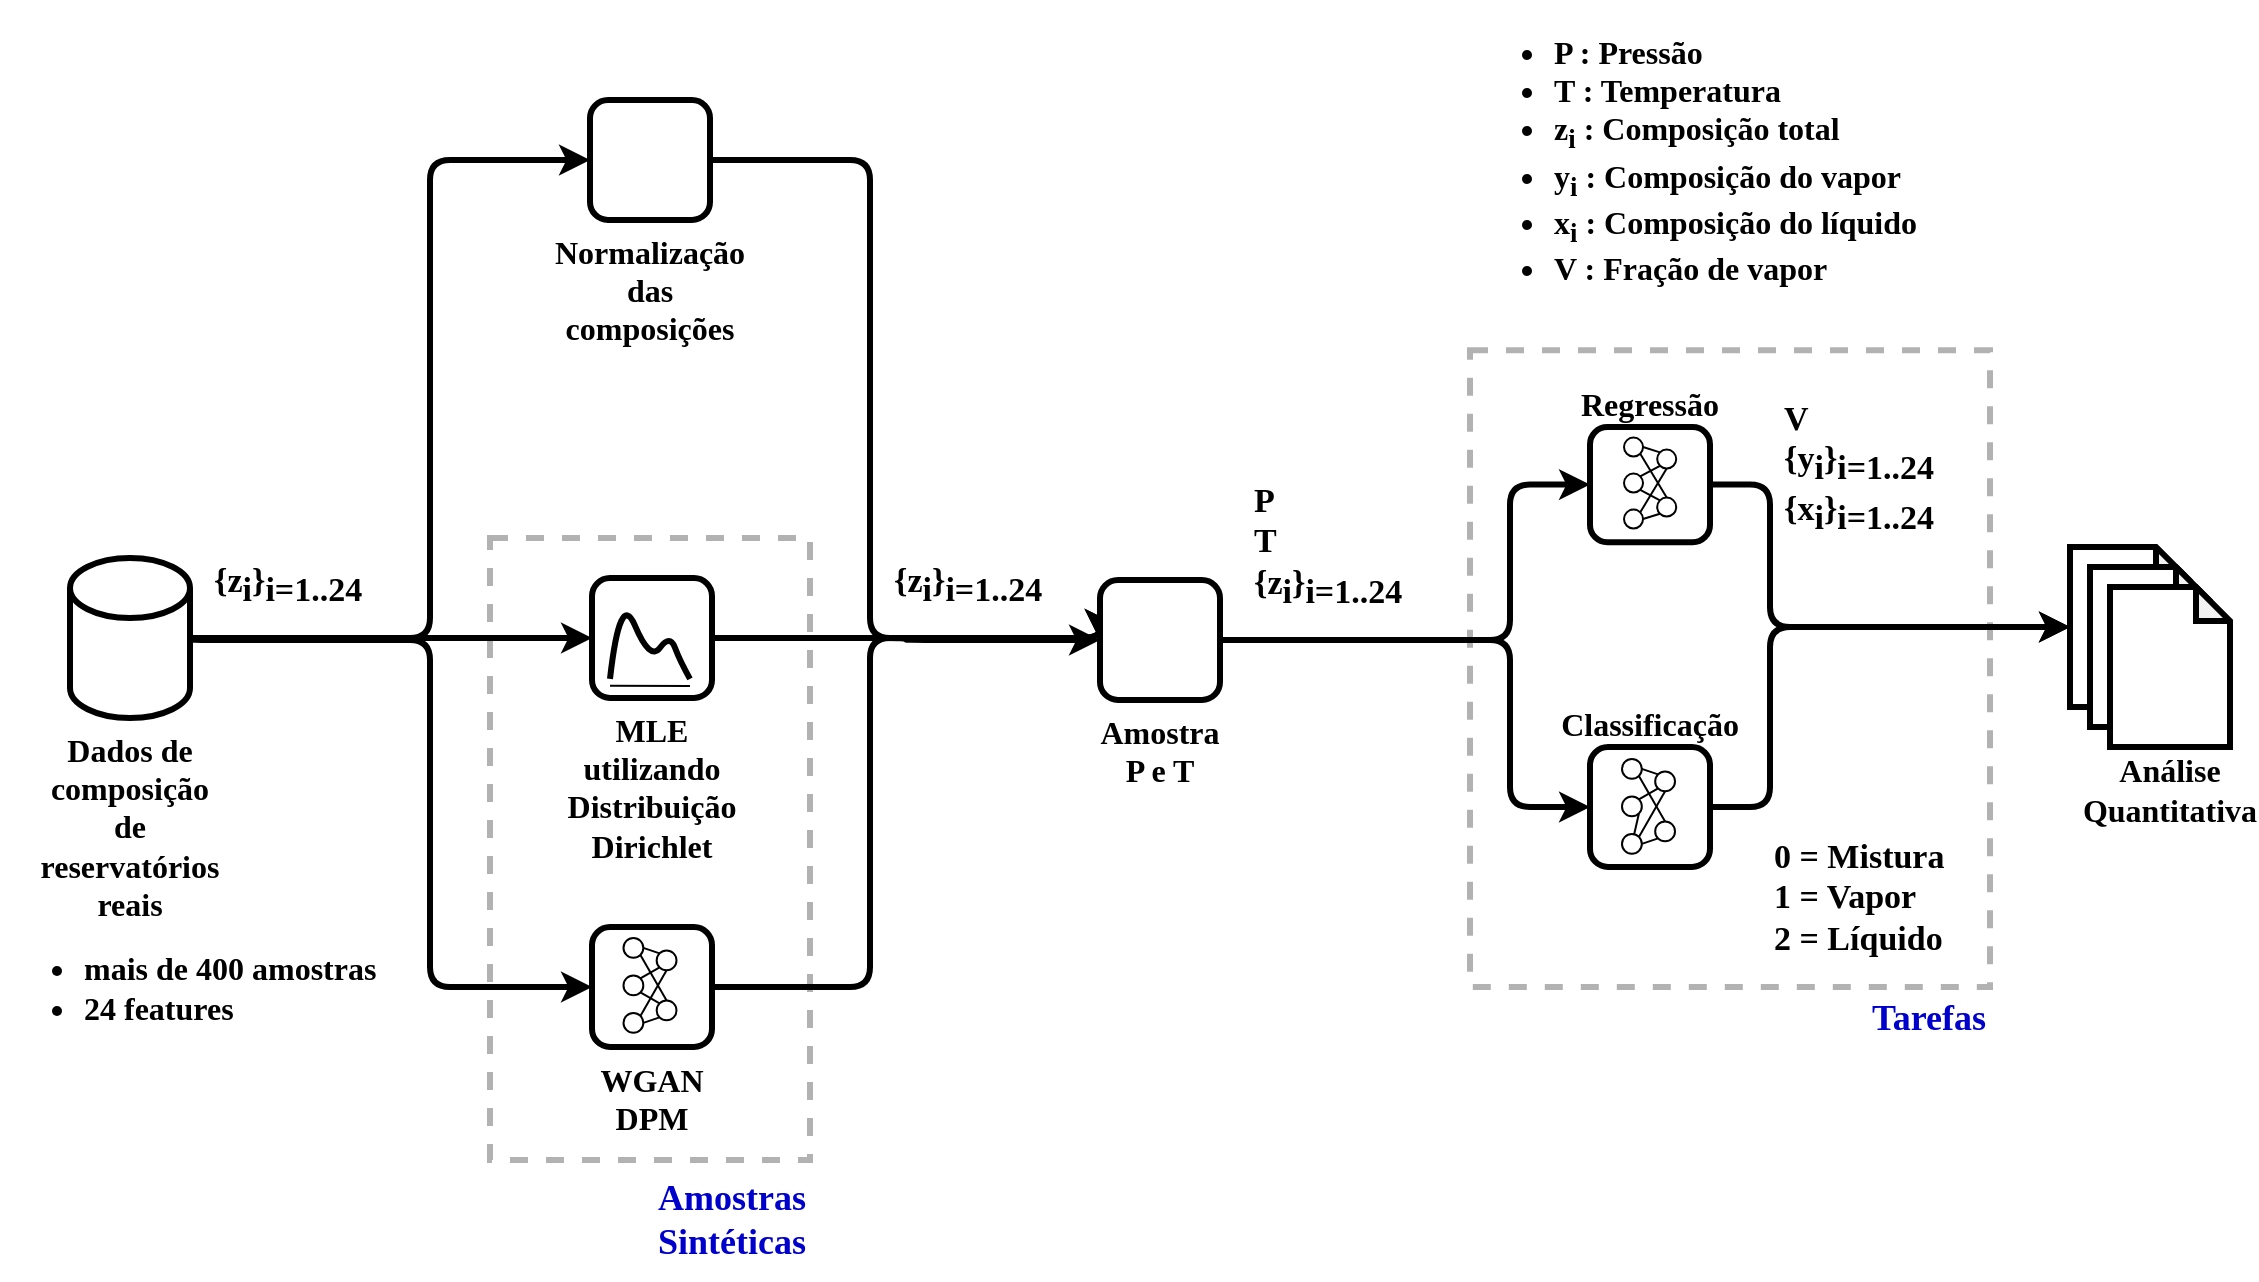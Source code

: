 <mxfile version="24.1.0" type="device">
  <diagram name="Página-1" id="ucs2tx_-ubs_GCZoJyIw">
    <mxGraphModel dx="1235" dy="731" grid="1" gridSize="10" guides="1" tooltips="1" connect="1" arrows="1" fold="1" page="1" pageScale="1" pageWidth="1169" pageHeight="827" background="none" math="0" shadow="0">
      <root>
        <mxCell id="0" />
        <mxCell id="1" parent="0" />
        <mxCell id="LkowzmmE9gGvpLw_FoiP-20" value="" style="rounded=0;whiteSpace=wrap;html=1;fontColor=default;labelBackgroundColor=none;fillColor=none;strokeWidth=3;labelPosition=center;verticalLabelPosition=top;align=left;verticalAlign=bottom;spacingBottom=3;spacingTop=0;horizontal=1;spacingRight=0;spacingLeft=0;fontStyle=1;fontFamily=Trebuchet MS;shadow=0;fontSize=16;spacing=0;opacity=30;textOpacity=10;dashed=1;" parent="1" vertex="1">
          <mxGeometry x="760" y="265.1" width="260" height="318.4" as="geometry" />
        </mxCell>
        <mxCell id="LkowzmmE9gGvpLw_FoiP-7" value="" style="rounded=0;whiteSpace=wrap;html=1;fontColor=default;labelBackgroundColor=none;fillColor=none;strokeWidth=3;labelPosition=center;verticalLabelPosition=top;align=left;verticalAlign=bottom;spacingBottom=3;spacingTop=0;horizontal=1;spacingRight=0;spacingLeft=0;fontStyle=1;fontFamily=Trebuchet MS;shadow=0;fontSize=16;spacing=0;opacity=30;textOpacity=10;dashed=1;" parent="1" vertex="1">
          <mxGeometry x="270" y="359" width="160" height="311" as="geometry" />
        </mxCell>
        <mxCell id="LkowzmmE9gGvpLw_FoiP-8" style="edgeStyle=orthogonalEdgeStyle;rounded=1;orthogonalLoop=1;jettySize=auto;html=1;exitX=1;exitY=0.5;exitDx=0;exitDy=0;exitPerimeter=0;entryX=0;entryY=0.5;entryDx=0;entryDy=0;shadow=0;curved=0;fontFamily=Trebuchet MS;strokeWidth=3;" parent="1" source="LkowzmmE9gGvpLw_FoiP-1" target="LkowzmmE9gGvpLw_FoiP-2" edge="1">
          <mxGeometry relative="1" as="geometry">
            <Array as="points">
              <mxPoint x="240" y="409" />
              <mxPoint x="240" y="170" />
            </Array>
          </mxGeometry>
        </mxCell>
        <mxCell id="LkowzmmE9gGvpLw_FoiP-9" style="edgeStyle=orthogonalEdgeStyle;rounded=1;orthogonalLoop=1;jettySize=auto;html=1;exitX=1;exitY=0.5;exitDx=0;exitDy=0;exitPerimeter=0;entryX=0;entryY=0.5;entryDx=0;entryDy=0;shadow=0;curved=0;fontFamily=Trebuchet MS;strokeWidth=3;" parent="1" source="LkowzmmE9gGvpLw_FoiP-1" target="LkowzmmE9gGvpLw_FoiP-4" edge="1">
          <mxGeometry relative="1" as="geometry">
            <mxPoint x="272" y="479" as="targetPoint" />
            <Array as="points">
              <mxPoint x="230" y="409" />
              <mxPoint x="230" y="409" />
            </Array>
          </mxGeometry>
        </mxCell>
        <mxCell id="LkowzmmE9gGvpLw_FoiP-10" style="edgeStyle=orthogonalEdgeStyle;rounded=1;orthogonalLoop=1;jettySize=auto;html=1;exitX=1;exitY=0.5;exitDx=0;exitDy=0;exitPerimeter=0;entryX=0;entryY=0.5;entryDx=0;entryDy=0;shadow=0;curved=0;fontFamily=Trebuchet MS;strokeWidth=3;" parent="1" source="LkowzmmE9gGvpLw_FoiP-1" target="LkowzmmE9gGvpLw_FoiP-5" edge="1">
          <mxGeometry relative="1" as="geometry">
            <Array as="points">
              <mxPoint x="240" y="410" />
              <mxPoint x="240" y="584" />
            </Array>
          </mxGeometry>
        </mxCell>
        <mxCell id="LkowzmmE9gGvpLw_FoiP-1" value="&lt;font face=&quot;Trebuchet MS&quot; style=&quot;font-size: 16px;&quot;&gt;&lt;span style=&quot;font-size: 16px;&quot;&gt;Dados&lt;/span&gt; de composição de reservatórios reais&lt;/font&gt;" style="shape=cylinder3;whiteSpace=wrap;html=1;boundedLbl=1;backgroundOutline=1;size=15;labelPosition=center;verticalLabelPosition=bottom;align=center;verticalAlign=top;fontFamily=Trebuchet MS;shadow=0;fontSize=16;fontStyle=1;strokeWidth=3;" parent="1" vertex="1">
          <mxGeometry x="60" y="369" width="60" height="80" as="geometry" />
        </mxCell>
        <mxCell id="LkowzmmE9gGvpLw_FoiP-47" style="edgeStyle=orthogonalEdgeStyle;rounded=1;orthogonalLoop=1;jettySize=auto;html=1;exitX=1;exitY=0.5;exitDx=0;exitDy=0;entryX=0;entryY=0.5;entryDx=0;entryDy=0;curved=0;fontFamily=Trebuchet MS;shadow=0;strokeWidth=3;" parent="1" source="LkowzmmE9gGvpLw_FoiP-2" target="LkowzmmE9gGvpLw_FoiP-42" edge="1">
          <mxGeometry relative="1" as="geometry">
            <Array as="points">
              <mxPoint x="460" y="170" />
              <mxPoint x="460" y="409" />
            </Array>
          </mxGeometry>
        </mxCell>
        <mxCell id="LkowzmmE9gGvpLw_FoiP-2" value="Normalização das composições&lt;div&gt;&lt;br&gt;&lt;/div&gt;" style="rounded=1;whiteSpace=wrap;html=1;labelPosition=center;verticalLabelPosition=bottom;align=center;verticalAlign=top;fontFamily=Trebuchet MS;shadow=0;fontSize=16;fontStyle=1;strokeWidth=3;" parent="1" vertex="1">
          <mxGeometry x="320" y="140" width="60" height="60" as="geometry" />
        </mxCell>
        <mxCell id="LkowzmmE9gGvpLw_FoiP-46" style="edgeStyle=orthogonalEdgeStyle;rounded=1;orthogonalLoop=1;jettySize=auto;html=1;exitX=1;exitY=0.5;exitDx=0;exitDy=0;curved=0;fontFamily=Trebuchet MS;shadow=0;strokeWidth=3;" parent="1" source="LkowzmmE9gGvpLw_FoiP-4" target="LkowzmmE9gGvpLw_FoiP-42" edge="1">
          <mxGeometry relative="1" as="geometry" />
        </mxCell>
        <mxCell id="LkowzmmE9gGvpLw_FoiP-4" value="MLE utilizando Distribuição Dirichlet" style="rounded=1;whiteSpace=wrap;html=1;labelPosition=center;verticalLabelPosition=bottom;align=center;verticalAlign=top;fontFamily=Trebuchet MS;shadow=0;fontSize=16;fontStyle=1;strokeWidth=3;" parent="1" vertex="1">
          <mxGeometry x="321" y="379" width="60" height="60" as="geometry" />
        </mxCell>
        <mxCell id="LkowzmmE9gGvpLw_FoiP-49" style="edgeStyle=orthogonalEdgeStyle;rounded=1;orthogonalLoop=1;jettySize=auto;html=1;exitX=1;exitY=0.5;exitDx=0;exitDy=0;entryX=0;entryY=0.5;entryDx=0;entryDy=0;curved=0;fontFamily=Trebuchet MS;shadow=0;strokeWidth=3;" parent="1" source="LkowzmmE9gGvpLw_FoiP-5" target="LkowzmmE9gGvpLw_FoiP-42" edge="1">
          <mxGeometry relative="1" as="geometry">
            <Array as="points">
              <mxPoint x="460" y="584" />
              <mxPoint x="460" y="409" />
            </Array>
          </mxGeometry>
        </mxCell>
        <mxCell id="LkowzmmE9gGvpLw_FoiP-5" value="WGAN&lt;br style=&quot;font-size: 16px;&quot;&gt;DPM" style="rounded=1;whiteSpace=wrap;html=1;labelPosition=center;verticalLabelPosition=bottom;align=center;verticalAlign=top;fontFamily=Trebuchet MS;shadow=0;fontSize=16;fontStyle=1;strokeWidth=3;" parent="1" vertex="1">
          <mxGeometry x="321" y="553.5" width="60" height="60" as="geometry" />
        </mxCell>
        <mxCell id="LkowzmmE9gGvpLw_FoiP-16" value="&lt;ul&gt;&lt;li&gt;mais de 400 amostras&lt;/li&gt;&lt;li&gt;24 features&lt;/li&gt;&lt;/ul&gt;" style="text;html=1;align=left;verticalAlign=middle;whiteSpace=wrap;rounded=0;fontFamily=Trebuchet MS;shadow=0;fontSize=16;fontStyle=1" parent="1" vertex="1">
          <mxGeometry x="25" y="558.5" width="220" height="50" as="geometry" />
        </mxCell>
        <mxCell id="LkowzmmE9gGvpLw_FoiP-21" value="Classificação" style="rounded=1;whiteSpace=wrap;html=1;labelPosition=center;verticalLabelPosition=top;align=center;verticalAlign=bottom;fontFamily=Trebuchet MS;shadow=0;fontSize=16;fontStyle=1;strokeWidth=3;" parent="1" vertex="1">
          <mxGeometry x="820" y="463.5" width="60" height="60" as="geometry" />
        </mxCell>
        <mxCell id="LkowzmmE9gGvpLw_FoiP-33" value="&lt;span style=&quot;font-size: 16px;&quot;&gt;Análise Quantitativa&lt;/span&gt;" style="text;html=1;align=center;verticalAlign=middle;whiteSpace=wrap;rounded=0;fontFamily=Trebuchet MS;shadow=0;fontSize=16;fontStyle=1" parent="1" vertex="1">
          <mxGeometry x="1080" y="470" width="60" height="30" as="geometry" />
        </mxCell>
        <mxCell id="nC10HTdiC2yC7m7H2YE5-33" style="edgeStyle=orthogonalEdgeStyle;rounded=1;orthogonalLoop=1;jettySize=auto;html=1;exitX=1;exitY=0.5;exitDx=0;exitDy=0;entryX=0;entryY=0.5;entryDx=0;entryDy=0;curved=0;strokeWidth=3;" edge="1" parent="1" source="LkowzmmE9gGvpLw_FoiP-42" target="LkowzmmE9gGvpLw_FoiP-32">
          <mxGeometry relative="1" as="geometry">
            <Array as="points">
              <mxPoint x="780" y="410" />
              <mxPoint x="780" y="332" />
            </Array>
          </mxGeometry>
        </mxCell>
        <mxCell id="nC10HTdiC2yC7m7H2YE5-34" style="edgeStyle=orthogonalEdgeStyle;rounded=1;orthogonalLoop=1;jettySize=auto;html=1;exitX=1;exitY=0.5;exitDx=0;exitDy=0;entryX=0;entryY=0.5;entryDx=0;entryDy=0;curved=0;strokeWidth=3;" edge="1" parent="1" source="LkowzmmE9gGvpLw_FoiP-42" target="LkowzmmE9gGvpLw_FoiP-21">
          <mxGeometry relative="1" as="geometry">
            <Array as="points">
              <mxPoint x="780" y="410" />
              <mxPoint x="780" y="493" />
            </Array>
          </mxGeometry>
        </mxCell>
        <mxCell id="LkowzmmE9gGvpLw_FoiP-42" value="Amostra &lt;br style=&quot;font-size: 16px;&quot;&gt;P e T" style="rounded=1;whiteSpace=wrap;html=1;labelPosition=center;verticalLabelPosition=bottom;align=center;verticalAlign=top;fontFamily=Trebuchet MS;shadow=0;fontSize=16;fontStyle=1;strokeWidth=3;" parent="1" vertex="1">
          <mxGeometry x="575" y="380" width="60" height="60" as="geometry" />
        </mxCell>
        <mxCell id="LkowzmmE9gGvpLw_FoiP-67" value="" style="group;fontFamily=Trebuchet MS;shadow=0;" parent="1" vertex="1" connectable="0">
          <mxGeometry x="336.75" y="559" width="26.5" height="50" as="geometry" />
        </mxCell>
        <mxCell id="LkowzmmE9gGvpLw_FoiP-51" value="" style="ellipse;whiteSpace=wrap;html=1;aspect=fixed;fontFamily=Trebuchet MS;shadow=0;" parent="LkowzmmE9gGvpLw_FoiP-67" vertex="1">
          <mxGeometry width="9.907" height="9.907" as="geometry" />
        </mxCell>
        <mxCell id="LkowzmmE9gGvpLw_FoiP-52" value="" style="ellipse;whiteSpace=wrap;html=1;aspect=fixed;fontFamily=Trebuchet MS;shadow=0;" parent="LkowzmmE9gGvpLw_FoiP-67" vertex="1">
          <mxGeometry y="18.75" width="9.907" height="9.907" as="geometry" />
        </mxCell>
        <mxCell id="LkowzmmE9gGvpLw_FoiP-53" value="" style="ellipse;whiteSpace=wrap;html=1;aspect=fixed;fontFamily=Trebuchet MS;shadow=0;" parent="LkowzmmE9gGvpLw_FoiP-67" vertex="1">
          <mxGeometry y="37.5" width="9.907" height="9.907" as="geometry" />
        </mxCell>
        <mxCell id="LkowzmmE9gGvpLw_FoiP-54" value="" style="ellipse;whiteSpace=wrap;html=1;aspect=fixed;fontFamily=Trebuchet MS;shadow=0;" parent="LkowzmmE9gGvpLw_FoiP-67" vertex="1">
          <mxGeometry x="16.593" y="6.25" width="9.907" height="9.907" as="geometry" />
        </mxCell>
        <mxCell id="LkowzmmE9gGvpLw_FoiP-58" style="rounded=0;orthogonalLoop=1;jettySize=auto;html=1;exitX=1;exitY=0.5;exitDx=0;exitDy=0;entryX=0;entryY=0;entryDx=0;entryDy=0;strokeColor=default;endSize=2;endArrow=none;endFill=0;fontFamily=Trebuchet MS;shadow=0;" parent="LkowzmmE9gGvpLw_FoiP-67" source="LkowzmmE9gGvpLw_FoiP-51" target="LkowzmmE9gGvpLw_FoiP-54" edge="1">
          <mxGeometry relative="1" as="geometry" />
        </mxCell>
        <mxCell id="LkowzmmE9gGvpLw_FoiP-63" style="rounded=0;orthogonalLoop=1;jettySize=auto;html=1;exitX=1;exitY=0;exitDx=0;exitDy=0;entryX=0;entryY=1;entryDx=0;entryDy=0;endSize=2;endArrow=none;endFill=0;fontFamily=Trebuchet MS;shadow=0;" parent="LkowzmmE9gGvpLw_FoiP-67" source="LkowzmmE9gGvpLw_FoiP-52" target="LkowzmmE9gGvpLw_FoiP-54" edge="1">
          <mxGeometry relative="1" as="geometry" />
        </mxCell>
        <mxCell id="LkowzmmE9gGvpLw_FoiP-65" style="rounded=0;orthogonalLoop=1;jettySize=auto;html=1;exitX=1;exitY=0;exitDx=0;exitDy=0;entryX=0.5;entryY=1;entryDx=0;entryDy=0;endSize=2;endArrow=none;endFill=0;fontFamily=Trebuchet MS;shadow=0;" parent="LkowzmmE9gGvpLw_FoiP-67" source="LkowzmmE9gGvpLw_FoiP-53" target="LkowzmmE9gGvpLw_FoiP-54" edge="1">
          <mxGeometry relative="1" as="geometry" />
        </mxCell>
        <mxCell id="LkowzmmE9gGvpLw_FoiP-55" value="" style="ellipse;whiteSpace=wrap;html=1;aspect=fixed;fontFamily=Trebuchet MS;shadow=0;" parent="LkowzmmE9gGvpLw_FoiP-67" vertex="1">
          <mxGeometry x="16.593" y="31.25" width="9.907" height="9.907" as="geometry" />
        </mxCell>
        <mxCell id="LkowzmmE9gGvpLw_FoiP-59" style="rounded=0;orthogonalLoop=1;jettySize=auto;html=1;exitX=1;exitY=1;exitDx=0;exitDy=0;entryX=0.5;entryY=0;entryDx=0;entryDy=0;endSize=2;endArrow=none;endFill=0;fontFamily=Trebuchet MS;shadow=0;" parent="LkowzmmE9gGvpLw_FoiP-67" source="LkowzmmE9gGvpLw_FoiP-51" target="LkowzmmE9gGvpLw_FoiP-55" edge="1">
          <mxGeometry relative="1" as="geometry" />
        </mxCell>
        <mxCell id="LkowzmmE9gGvpLw_FoiP-64" style="rounded=0;orthogonalLoop=1;jettySize=auto;html=1;entryX=0;entryY=0;entryDx=0;entryDy=0;endSize=2;endArrow=none;endFill=0;fontFamily=Trebuchet MS;shadow=0;exitX=1;exitY=1;exitDx=0;exitDy=0;" parent="LkowzmmE9gGvpLw_FoiP-67" source="LkowzmmE9gGvpLw_FoiP-52" target="LkowzmmE9gGvpLw_FoiP-55" edge="1">
          <mxGeometry relative="1" as="geometry">
            <mxPoint x="13.25" y="30" as="sourcePoint" />
          </mxGeometry>
        </mxCell>
        <mxCell id="LkowzmmE9gGvpLw_FoiP-66" style="rounded=0;orthogonalLoop=1;jettySize=auto;html=1;exitX=1;exitY=0.5;exitDx=0;exitDy=0;entryX=0;entryY=1;entryDx=0;entryDy=0;endSize=2;endArrow=none;endFill=0;fontFamily=Trebuchet MS;shadow=0;" parent="LkowzmmE9gGvpLw_FoiP-67" source="LkowzmmE9gGvpLw_FoiP-53" target="LkowzmmE9gGvpLw_FoiP-55" edge="1">
          <mxGeometry relative="1" as="geometry">
            <mxPoint x="14.86" y="43.721" as="targetPoint" />
          </mxGeometry>
        </mxCell>
        <mxCell id="LkowzmmE9gGvpLw_FoiP-98" value="" style="group;fontFamily=Trebuchet MS;shadow=0;fontSize=14;fontStyle=1;strokeWidth=3;" parent="1" vertex="1" connectable="0">
          <mxGeometry x="330" y="385" width="40" height="48" as="geometry" />
        </mxCell>
        <mxCell id="LkowzmmE9gGvpLw_FoiP-95" value="" style="endArrow=none;html=1;rounded=0;fontFamily=Trebuchet MS;shadow=0;" parent="LkowzmmE9gGvpLw_FoiP-98" edge="1">
          <mxGeometry width="50" height="50" relative="1" as="geometry">
            <mxPoint y="47.813" as="sourcePoint" />
            <mxPoint x="40" y="48" as="targetPoint" />
          </mxGeometry>
        </mxCell>
        <mxCell id="LkowzmmE9gGvpLw_FoiP-97" value="" style="curved=1;endArrow=none;html=1;rounded=0;endFill=0;strokeWidth=3;fontFamily=Trebuchet MS;shadow=0;" parent="LkowzmmE9gGvpLw_FoiP-98" edge="1">
          <mxGeometry width="50" height="50" relative="1" as="geometry">
            <mxPoint y="44.444" as="sourcePoint" />
            <mxPoint x="40" y="44.444" as="targetPoint" />
            <Array as="points">
              <mxPoint x="5" />
              <mxPoint x="20" y="35.556" />
              <mxPoint x="30" y="22.222" />
              <mxPoint x="35" y="35.556" />
            </Array>
          </mxGeometry>
        </mxCell>
        <mxCell id="LkowzmmE9gGvpLw_FoiP-131" value="" style="group;fontFamily=Trebuchet MS;shadow=0;" parent="1" vertex="1" connectable="0">
          <mxGeometry x="836" y="469.5" width="26.5" height="50" as="geometry" />
        </mxCell>
        <mxCell id="LkowzmmE9gGvpLw_FoiP-132" value="" style="ellipse;whiteSpace=wrap;html=1;aspect=fixed;fontFamily=Trebuchet MS;shadow=0;" parent="LkowzmmE9gGvpLw_FoiP-131" vertex="1">
          <mxGeometry width="9.907" height="9.907" as="geometry" />
        </mxCell>
        <mxCell id="LkowzmmE9gGvpLw_FoiP-133" value="" style="ellipse;whiteSpace=wrap;html=1;aspect=fixed;fontFamily=Trebuchet MS;shadow=0;" parent="LkowzmmE9gGvpLw_FoiP-131" vertex="1">
          <mxGeometry y="18.75" width="9.907" height="9.907" as="geometry" />
        </mxCell>
        <mxCell id="LkowzmmE9gGvpLw_FoiP-134" value="" style="ellipse;whiteSpace=wrap;html=1;aspect=fixed;fontFamily=Trebuchet MS;shadow=0;" parent="LkowzmmE9gGvpLw_FoiP-131" vertex="1">
          <mxGeometry y="37.5" width="9.907" height="9.907" as="geometry" />
        </mxCell>
        <mxCell id="LkowzmmE9gGvpLw_FoiP-135" value="" style="ellipse;whiteSpace=wrap;html=1;aspect=fixed;fontFamily=Trebuchet MS;shadow=0;" parent="LkowzmmE9gGvpLw_FoiP-131" vertex="1">
          <mxGeometry x="16.593" y="6.25" width="9.907" height="9.907" as="geometry" />
        </mxCell>
        <mxCell id="LkowzmmE9gGvpLw_FoiP-136" style="rounded=0;orthogonalLoop=1;jettySize=auto;html=1;exitX=1;exitY=0.5;exitDx=0;exitDy=0;entryX=0;entryY=0;entryDx=0;entryDy=0;strokeColor=default;endSize=2;endArrow=none;endFill=0;fontFamily=Trebuchet MS;shadow=0;" parent="LkowzmmE9gGvpLw_FoiP-131" source="LkowzmmE9gGvpLw_FoiP-132" target="LkowzmmE9gGvpLw_FoiP-135" edge="1">
          <mxGeometry relative="1" as="geometry" />
        </mxCell>
        <mxCell id="LkowzmmE9gGvpLw_FoiP-137" style="rounded=0;orthogonalLoop=1;jettySize=auto;html=1;exitX=1;exitY=0;exitDx=0;exitDy=0;entryX=0;entryY=1;entryDx=0;entryDy=0;endSize=2;endArrow=none;endFill=0;fontFamily=Trebuchet MS;shadow=0;" parent="LkowzmmE9gGvpLw_FoiP-131" source="LkowzmmE9gGvpLw_FoiP-133" target="LkowzmmE9gGvpLw_FoiP-135" edge="1">
          <mxGeometry relative="1" as="geometry" />
        </mxCell>
        <mxCell id="LkowzmmE9gGvpLw_FoiP-138" style="rounded=0;orthogonalLoop=1;jettySize=auto;html=1;exitX=1;exitY=0;exitDx=0;exitDy=0;entryX=0.5;entryY=1;entryDx=0;entryDy=0;endSize=2;endArrow=none;endFill=0;fontFamily=Trebuchet MS;shadow=0;" parent="LkowzmmE9gGvpLw_FoiP-131" source="LkowzmmE9gGvpLw_FoiP-134" target="LkowzmmE9gGvpLw_FoiP-135" edge="1">
          <mxGeometry relative="1" as="geometry" />
        </mxCell>
        <mxCell id="LkowzmmE9gGvpLw_FoiP-139" value="" style="ellipse;whiteSpace=wrap;html=1;aspect=fixed;fontFamily=Trebuchet MS;shadow=0;" parent="LkowzmmE9gGvpLw_FoiP-131" vertex="1">
          <mxGeometry x="16.593" y="31.25" width="9.907" height="9.907" as="geometry" />
        </mxCell>
        <mxCell id="LkowzmmE9gGvpLw_FoiP-140" style="rounded=0;orthogonalLoop=1;jettySize=auto;html=1;exitX=1;exitY=1;exitDx=0;exitDy=0;entryX=0.5;entryY=0;entryDx=0;entryDy=0;endSize=2;endArrow=none;endFill=0;fontFamily=Trebuchet MS;shadow=0;" parent="LkowzmmE9gGvpLw_FoiP-131" source="LkowzmmE9gGvpLw_FoiP-132" target="LkowzmmE9gGvpLw_FoiP-139" edge="1">
          <mxGeometry relative="1" as="geometry" />
        </mxCell>
        <mxCell id="LkowzmmE9gGvpLw_FoiP-141" style="rounded=0;orthogonalLoop=1;jettySize=auto;html=1;endSize=2;endArrow=none;endFill=0;fontFamily=Trebuchet MS;shadow=0;exitX=1;exitY=1;exitDx=0;exitDy=0;" parent="LkowzmmE9gGvpLw_FoiP-131" source="LkowzmmE9gGvpLw_FoiP-133" target="LkowzmmE9gGvpLw_FoiP-134" edge="1">
          <mxGeometry relative="1" as="geometry">
            <mxPoint x="13.25" y="30" as="sourcePoint" />
          </mxGeometry>
        </mxCell>
        <mxCell id="LkowzmmE9gGvpLw_FoiP-142" style="rounded=0;orthogonalLoop=1;jettySize=auto;html=1;exitX=1;exitY=0.5;exitDx=0;exitDy=0;entryX=0;entryY=1;entryDx=0;entryDy=0;endSize=2;endArrow=none;endFill=0;fontFamily=Trebuchet MS;shadow=0;" parent="LkowzmmE9gGvpLw_FoiP-131" source="LkowzmmE9gGvpLw_FoiP-134" target="LkowzmmE9gGvpLw_FoiP-139" edge="1">
          <mxGeometry relative="1" as="geometry">
            <mxPoint x="14.86" y="43.721" as="targetPoint" />
          </mxGeometry>
        </mxCell>
        <mxCell id="N-hfQX3pqwfp3JEZZSVR-1" value="" style="group" parent="1" vertex="1" connectable="0">
          <mxGeometry x="1060" y="363.5" width="80" height="100" as="geometry" />
        </mxCell>
        <mxCell id="LkowzmmE9gGvpLw_FoiP-26" value="" style="shape=note;whiteSpace=wrap;html=1;backgroundOutline=1;darkOpacity=0.05;size=17;fontFamily=Trebuchet MS;shadow=0;strokeWidth=3;" parent="N-hfQX3pqwfp3JEZZSVR-1" vertex="1">
          <mxGeometry width="60" height="80" as="geometry" />
        </mxCell>
        <mxCell id="LkowzmmE9gGvpLw_FoiP-27" value="" style="shape=note;whiteSpace=wrap;html=1;backgroundOutline=1;darkOpacity=0.05;size=17;fontFamily=Trebuchet MS;shadow=0;strokeWidth=3;" parent="N-hfQX3pqwfp3JEZZSVR-1" vertex="1">
          <mxGeometry x="10" y="10" width="60" height="80" as="geometry" />
        </mxCell>
        <mxCell id="LkowzmmE9gGvpLw_FoiP-28" value="" style="shape=note;whiteSpace=wrap;html=1;backgroundOutline=1;darkOpacity=0.05;size=17;fontFamily=Trebuchet MS;shadow=0;strokeWidth=3;" parent="N-hfQX3pqwfp3JEZZSVR-1" vertex="1">
          <mxGeometry x="20" y="20" width="60" height="80" as="geometry" />
        </mxCell>
        <mxCell id="LkowzmmE9gGvpLw_FoiP-32" value="Regressão" style="rounded=1;whiteSpace=wrap;html=1;labelPosition=center;verticalLabelPosition=top;align=center;verticalAlign=bottom;fontFamily=Trebuchet MS;shadow=0;fontSize=16;fontStyle=1;strokeWidth=3;" parent="1" vertex="1">
          <mxGeometry x="820" y="303.5" width="60" height="57.6" as="geometry" />
        </mxCell>
        <mxCell id="LkowzmmE9gGvpLw_FoiP-107" value="" style="group;fontFamily=Trebuchet MS;shadow=0;" parent="1" vertex="1" connectable="0">
          <mxGeometry x="837" y="308.78" width="26.5" height="48" as="geometry" />
        </mxCell>
        <mxCell id="LkowzmmE9gGvpLw_FoiP-108" value="" style="ellipse;whiteSpace=wrap;html=1;aspect=fixed;fontFamily=Trebuchet MS;shadow=0;" parent="LkowzmmE9gGvpLw_FoiP-107" vertex="1">
          <mxGeometry width="9.51" height="9.51" as="geometry" />
        </mxCell>
        <mxCell id="LkowzmmE9gGvpLw_FoiP-109" value="" style="ellipse;whiteSpace=wrap;html=1;aspect=fixed;fontFamily=Trebuchet MS;shadow=0;" parent="LkowzmmE9gGvpLw_FoiP-107" vertex="1">
          <mxGeometry y="18" width="9.51" height="9.51" as="geometry" />
        </mxCell>
        <mxCell id="LkowzmmE9gGvpLw_FoiP-110" value="" style="ellipse;whiteSpace=wrap;html=1;aspect=fixed;fontFamily=Trebuchet MS;shadow=0;" parent="LkowzmmE9gGvpLw_FoiP-107" vertex="1">
          <mxGeometry y="36" width="9.51" height="9.51" as="geometry" />
        </mxCell>
        <mxCell id="LkowzmmE9gGvpLw_FoiP-111" value="" style="ellipse;whiteSpace=wrap;html=1;aspect=fixed;fontFamily=Trebuchet MS;shadow=0;" parent="LkowzmmE9gGvpLw_FoiP-107" vertex="1">
          <mxGeometry x="16.593" y="6" width="9.51" height="9.51" as="geometry" />
        </mxCell>
        <mxCell id="LkowzmmE9gGvpLw_FoiP-112" style="rounded=0;orthogonalLoop=1;jettySize=auto;html=1;exitX=1;exitY=0.5;exitDx=0;exitDy=0;entryX=0;entryY=0;entryDx=0;entryDy=0;strokeColor=default;endSize=2;endArrow=none;endFill=0;fontFamily=Trebuchet MS;shadow=0;" parent="LkowzmmE9gGvpLw_FoiP-107" source="LkowzmmE9gGvpLw_FoiP-108" target="LkowzmmE9gGvpLw_FoiP-111" edge="1">
          <mxGeometry relative="1" as="geometry" />
        </mxCell>
        <mxCell id="LkowzmmE9gGvpLw_FoiP-113" style="rounded=0;orthogonalLoop=1;jettySize=auto;html=1;exitX=1;exitY=0;exitDx=0;exitDy=0;entryX=0;entryY=1;entryDx=0;entryDy=0;endSize=2;endArrow=none;endFill=0;fontFamily=Trebuchet MS;shadow=0;" parent="LkowzmmE9gGvpLw_FoiP-107" source="LkowzmmE9gGvpLw_FoiP-109" target="LkowzmmE9gGvpLw_FoiP-111" edge="1">
          <mxGeometry relative="1" as="geometry" />
        </mxCell>
        <mxCell id="LkowzmmE9gGvpLw_FoiP-114" style="rounded=0;orthogonalLoop=1;jettySize=auto;html=1;exitX=1;exitY=0;exitDx=0;exitDy=0;entryX=0.5;entryY=1;entryDx=0;entryDy=0;endSize=2;endArrow=none;endFill=0;fontFamily=Trebuchet MS;shadow=0;" parent="LkowzmmE9gGvpLw_FoiP-107" source="LkowzmmE9gGvpLw_FoiP-110" target="LkowzmmE9gGvpLw_FoiP-111" edge="1">
          <mxGeometry relative="1" as="geometry" />
        </mxCell>
        <mxCell id="LkowzmmE9gGvpLw_FoiP-115" value="" style="ellipse;whiteSpace=wrap;html=1;aspect=fixed;fontFamily=Trebuchet MS;shadow=0;" parent="LkowzmmE9gGvpLw_FoiP-107" vertex="1">
          <mxGeometry x="16.593" y="30" width="9.51" height="9.51" as="geometry" />
        </mxCell>
        <mxCell id="LkowzmmE9gGvpLw_FoiP-116" style="rounded=0;orthogonalLoop=1;jettySize=auto;html=1;exitX=1;exitY=1;exitDx=0;exitDy=0;entryX=0.5;entryY=0;entryDx=0;entryDy=0;endSize=2;endArrow=none;endFill=0;fontFamily=Trebuchet MS;shadow=0;" parent="LkowzmmE9gGvpLw_FoiP-107" source="LkowzmmE9gGvpLw_FoiP-108" target="LkowzmmE9gGvpLw_FoiP-115" edge="1">
          <mxGeometry relative="1" as="geometry" />
        </mxCell>
        <mxCell id="LkowzmmE9gGvpLw_FoiP-117" style="rounded=0;orthogonalLoop=1;jettySize=auto;html=1;entryX=0;entryY=0;entryDx=0;entryDy=0;endSize=2;endArrow=none;endFill=0;fontFamily=Trebuchet MS;shadow=0;exitX=1;exitY=1;exitDx=0;exitDy=0;" parent="LkowzmmE9gGvpLw_FoiP-107" source="LkowzmmE9gGvpLw_FoiP-109" target="LkowzmmE9gGvpLw_FoiP-115" edge="1">
          <mxGeometry relative="1" as="geometry">
            <mxPoint x="13.25" y="28.8" as="sourcePoint" />
          </mxGeometry>
        </mxCell>
        <mxCell id="LkowzmmE9gGvpLw_FoiP-118" style="rounded=0;orthogonalLoop=1;jettySize=auto;html=1;exitX=1;exitY=0.5;exitDx=0;exitDy=0;entryX=0;entryY=1;entryDx=0;entryDy=0;endSize=2;endArrow=none;endFill=0;fontFamily=Trebuchet MS;shadow=0;" parent="LkowzmmE9gGvpLw_FoiP-107" source="LkowzmmE9gGvpLw_FoiP-110" target="LkowzmmE9gGvpLw_FoiP-115" edge="1">
          <mxGeometry relative="1" as="geometry">
            <mxPoint x="14.86" y="41.972" as="targetPoint" />
          </mxGeometry>
        </mxCell>
        <mxCell id="nC10HTdiC2yC7m7H2YE5-17" style="edgeStyle=orthogonalEdgeStyle;rounded=1;orthogonalLoop=1;jettySize=auto;html=1;exitX=1;exitY=0.5;exitDx=0;exitDy=0;entryX=0;entryY=0.5;entryDx=0;entryDy=0;entryPerimeter=0;curved=0;strokeWidth=3;" edge="1" parent="1" source="LkowzmmE9gGvpLw_FoiP-32" target="LkowzmmE9gGvpLw_FoiP-26">
          <mxGeometry relative="1" as="geometry">
            <Array as="points">
              <mxPoint x="910" y="332.5" />
              <mxPoint x="910" y="403.5" />
            </Array>
          </mxGeometry>
        </mxCell>
        <mxCell id="nC10HTdiC2yC7m7H2YE5-18" style="edgeStyle=orthogonalEdgeStyle;rounded=1;orthogonalLoop=1;jettySize=auto;html=1;exitX=1;exitY=0.5;exitDx=0;exitDy=0;entryX=0;entryY=0.5;entryDx=0;entryDy=0;entryPerimeter=0;curved=0;strokeWidth=3;" edge="1" parent="1" source="LkowzmmE9gGvpLw_FoiP-21" target="LkowzmmE9gGvpLw_FoiP-26">
          <mxGeometry relative="1" as="geometry">
            <Array as="points">
              <mxPoint x="910" y="493.5" />
              <mxPoint x="910" y="403.5" />
            </Array>
          </mxGeometry>
        </mxCell>
        <mxCell id="nC10HTdiC2yC7m7H2YE5-20" value="&lt;div style=&quot;font-size: 17px;&quot;&gt;{z&lt;sub style=&quot;font-size: 17px;&quot;&gt;i&lt;/sub&gt;}&lt;sub style=&quot;font-size: 17px;&quot;&gt;i=1..24&lt;/sub&gt;&lt;/div&gt;" style="text;html=1;align=left;verticalAlign=middle;whiteSpace=wrap;rounded=0;fontFamily=Trebuchet MS;shadow=0;fontSize=17;fontStyle=1" vertex="1" parent="1">
          <mxGeometry x="130" y="357.6" width="105" height="50" as="geometry" />
        </mxCell>
        <mxCell id="nC10HTdiC2yC7m7H2YE5-22" value="&lt;div style=&quot;font-size: 17px;&quot;&gt;P&lt;/div&gt;&lt;div style=&quot;font-size: 17px;&quot;&gt;T&lt;/div&gt;&lt;div style=&quot;font-size: 17px;&quot;&gt;{z&lt;sub style=&quot;font-size: 17px;&quot;&gt;i&lt;/sub&gt;}&lt;sub style=&quot;font-size: 17px;&quot;&gt;i=1..24&lt;/sub&gt;&lt;/div&gt;" style="text;html=1;align=left;verticalAlign=middle;whiteSpace=wrap;rounded=0;fontFamily=Trebuchet MS;shadow=0;fontSize=17;fontStyle=1" vertex="1" parent="1">
          <mxGeometry x="650" y="317.6" width="100" height="90" as="geometry" />
        </mxCell>
        <mxCell id="nC10HTdiC2yC7m7H2YE5-23" value="&lt;div style=&quot;font-size: 17px;&quot;&gt;{z&lt;sub style=&quot;font-size: 17px;&quot;&gt;i&lt;/sub&gt;}&lt;sub style=&quot;font-size: 17px;&quot;&gt;i=1..24&lt;/sub&gt;&lt;/div&gt;" style="text;html=1;align=left;verticalAlign=middle;whiteSpace=wrap;rounded=0;fontFamily=Trebuchet MS;shadow=0;fontSize=17;fontStyle=1" vertex="1" parent="1">
          <mxGeometry x="470" y="357.6" width="105" height="50" as="geometry" />
        </mxCell>
        <mxCell id="nC10HTdiC2yC7m7H2YE5-24" value="&lt;div style=&quot;font-size: 17px;&quot;&gt;0 = Mistura&lt;/div&gt;&lt;div style=&quot;font-size: 17px;&quot;&gt;1 = Vapor&lt;/div&gt;&lt;div style=&quot;font-size: 17px;&quot;&gt;2 = Líquido&lt;/div&gt;" style="text;html=1;align=left;verticalAlign=middle;whiteSpace=wrap;rounded=0;fontFamily=Trebuchet MS;shadow=0;fontSize=17;fontStyle=1" vertex="1" parent="1">
          <mxGeometry x="910" y="493.5" width="110" height="90" as="geometry" />
        </mxCell>
        <mxCell id="nC10HTdiC2yC7m7H2YE5-29" value="&lt;div style=&quot;font-size: 18px;&quot;&gt;Amostras&lt;br style=&quot;font-size: 18px;&quot;&gt;Sintéticas&lt;/div&gt;" style="text;html=1;align=right;verticalAlign=middle;whiteSpace=wrap;rounded=0;fontFamily=Trebuchet MS;shadow=0;fontSize=18;fontStyle=1;fontColor=#0000CC;" vertex="1" parent="1">
          <mxGeometry x="325" y="670" width="105" height="60" as="geometry" />
        </mxCell>
        <mxCell id="nC10HTdiC2yC7m7H2YE5-30" value="&lt;div style=&quot;font-size: 18px;&quot;&gt;Tarefas&lt;/div&gt;" style="text;html=1;align=right;verticalAlign=middle;whiteSpace=wrap;rounded=0;fontFamily=Trebuchet MS;shadow=0;fontSize=18;fontStyle=1;fontColor=#0000CC;" vertex="1" parent="1">
          <mxGeometry x="915" y="583.5" width="105" height="30" as="geometry" />
        </mxCell>
        <mxCell id="nC10HTdiC2yC7m7H2YE5-31" value="&lt;div style=&quot;font-size: 17px;&quot;&gt;V&lt;br&gt;{y&lt;sub style=&quot;font-size: 17px;&quot;&gt;i&lt;/sub&gt;}&lt;sub style=&quot;font-size: 17px;&quot;&gt;i=1..24&lt;/sub&gt;&lt;br&gt;&lt;/div&gt;&lt;div style=&quot;font-size: 17px;&quot;&gt;{x&lt;sub style=&quot;font-size: 17px;&quot;&gt;i&lt;/sub&gt;}&lt;sub style=&quot;font-size: 17px;&quot;&gt;i=1..24&lt;/sub&gt;&lt;sub style=&quot;font-size: 17px;&quot;&gt;&lt;br&gt;&lt;/sub&gt;&lt;/div&gt;" style="text;html=1;align=left;verticalAlign=middle;whiteSpace=wrap;rounded=0;fontFamily=Trebuchet MS;shadow=0;fontSize=17;fontStyle=1" vertex="1" parent="1">
          <mxGeometry x="915" y="279" width="110" height="90" as="geometry" />
        </mxCell>
        <mxCell id="nC10HTdiC2yC7m7H2YE5-32" value="&lt;ul style=&quot;&quot;&gt;&lt;li style=&quot;&quot;&gt;&lt;span style=&quot;&quot;&gt;P : Pressão&lt;/span&gt;&lt;/li&gt;&lt;li style=&quot;&quot;&gt;&lt;span style=&quot;&quot;&gt;T : Temperatura&lt;/span&gt;&lt;/li&gt;&lt;li style=&quot;&quot;&gt;&lt;span style=&quot;&quot;&gt;z&lt;/span&gt;&lt;span style=&quot;&quot;&gt;&lt;sub&gt;i&lt;/sub&gt;&amp;nbsp;: &lt;/span&gt;&lt;font style=&quot;font-size: 16px;&quot;&gt;Composição total&lt;/font&gt;&lt;/li&gt;&lt;li&gt;&lt;span style=&quot;font-size: 16px;&quot;&gt;y&lt;/span&gt;&lt;sub&gt;i&lt;/sub&gt;&amp;nbsp;:&amp;nbsp;Composição do vapor&lt;/li&gt;&lt;li&gt;&lt;span style=&quot;font-size: 16px;&quot;&gt;x&lt;/span&gt;&lt;sub&gt;i&lt;/sub&gt;&amp;nbsp;:&amp;nbsp;Composição do líquido&lt;/li&gt;&lt;li&gt;V : Fração de vapor&lt;/li&gt;&lt;/ul&gt;" style="text;html=1;align=left;verticalAlign=middle;whiteSpace=wrap;rounded=0;fontFamily=Trebuchet MS;shadow=0;fontSize=16;fontStyle=1" vertex="1" parent="1">
          <mxGeometry x="760" y="90" width="280" height="160" as="geometry" />
        </mxCell>
      </root>
    </mxGraphModel>
  </diagram>
</mxfile>
